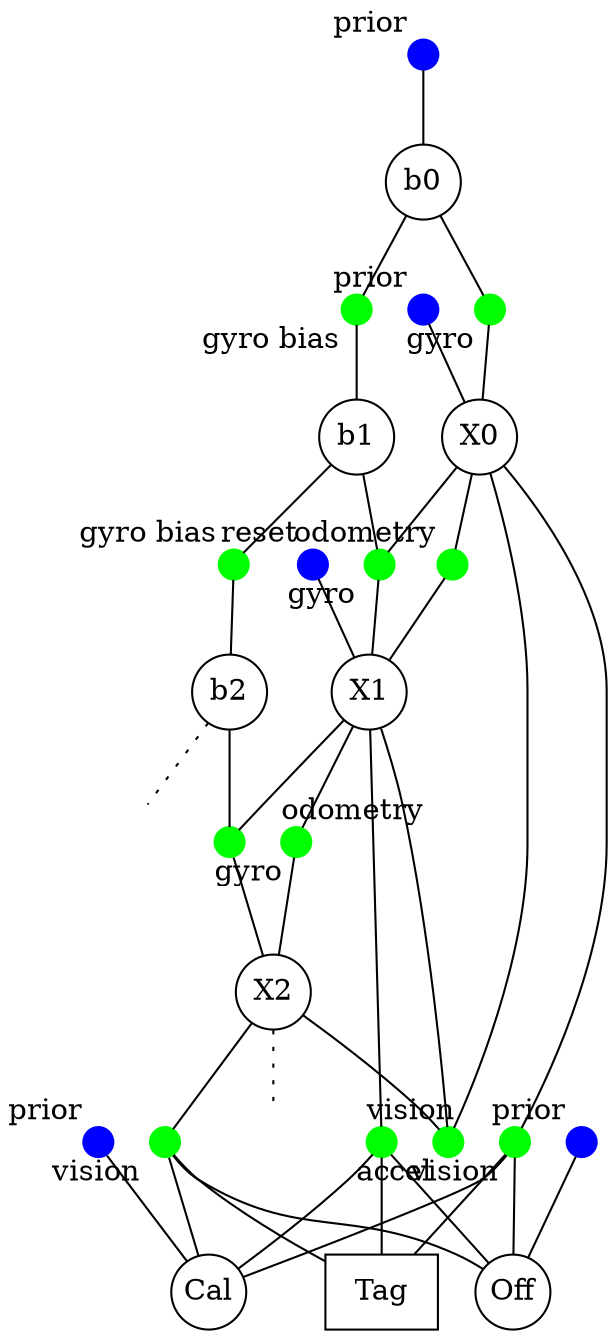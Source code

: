 /**
 * To render this file, install the tintinweb Graphviz preview extension and click
 * the little "DOT" that appears in the upper right.  Choose the "FDP" engine,
 * which notices the "pos" parameter.
 */
graph {
    Xp [color = "blue";shape = "point";width = "0.2";xlabel = "prior";];
    X0 [label = "X0";shape = "circle";pos = "10,12!";margin = -0.1;];
    O0 [color = "green";shape = "point";width = "0.2";xlabel = "odometry";];
    O1 [color = "green";shape = "point";width = "0.2";xlabel = "odometry";];
    X1 [label = "X1";shape = "circle";pos = "12,12!";margin = -0.1;];
    X2 [label = "X2";shape = "circle";pos = "14,12!";margin = -0.1;];
    Xe [label = "";shape = "none";pos = "16,12!";];
    t0 [label = "Tag";shape = "box";pos = "12,16!";];
    c0 [label = "Off";shape = "circle";margin = -0.1;pos = "9,15!";];
    cp [color = "blue";shape = "point";width = "0.2";xlabel = "prior";];
    k0 [label = "Cal";shape = "circle";margin = -0.1;pos = "9,13!";];
    kp [color = "blue";shape = "point";width = "0.2";xlabel = "prior";];
    bp [color = "blue";shape = "point";width = "0.2";xlabel = "prior";];
    v0 [color = "green";shape = "point";width = "0.2";pos="11,14!";xlabel = "vision";];
    v1 [color = "green";shape = "point";width = "0.2";pos="12,14!";xlabel = "vision ";];
    v2 [color = "green";shape = "point";width = "0.2";pos="13,14!"; xlabel = "vision ";];
    g0 [color = "green";shape = "point";width = "0.2";xlabel = "gyro";];
    g1 [color = "green";shape = "point";width = "0.2";xlabel = "gyro ";];
    g2 [color = "green";shape = "point";width = "0.2";xlabel = "gyro ";];
    b0 [label = "b0";shape = "circle";pos = "10,10!";margin = -0.1;];
    b1 [label = "b1";shape = "circle";pos = "12,10!";margin = -0.1;];
    b2 [label = "b2";shape = "circle";pos = "14,10!";margin = -0.1;];
    bb [color = "green";shape = "point";width = "0.2";xlabel = "gyro bias";];
    bc [color = "green";shape = "point";width = "0.2";xlabel = "gyro bias";];
    bd [label = "";shape = "none";pos = "16,10!";];
    br [color = "blue";shape = "point";width = "0.2";xlabel = "reset";];
    a0 [color="green";shape="point";width="0.2";pos="12.25,11.25!";xlabel="accel";];
    
    Xp -- X0;
    X0 -- O0;
    O0 -- X1;
    X1 -- O1;
    O1 -- X2;
    X2 -- Xe [style = "dotted";];
    X0 -- a0;
    X1 -- a0;
    X2 -- a0;
    X0 -- v0;
    X0 -- g1;
    X1 -- g2;
    X1 -- v1;
    X2 -- v2;
    v0 -- t0;
    v1 -- t0;
    v2 -- t0;
    cp -- c0;
    v0 -- c0;
    v1 -- c0;
    v2 -- c0;
    kp -- k0;
    v0 -- k0;
    v1 -- k0;
    v2 -- k0;
    g0 -- X0;
    g1 -- X1;
    g2 -- X2;
    b0 -- g0;
    b1 -- g1;
    b2 -- g2;
    b0 -- bb;
    bp -- b0;
    bb -- b1;
    b1 -- bc;
    bc -- b2;
    b2 -- bd [style = "dotted";];
    br -- X1;
}